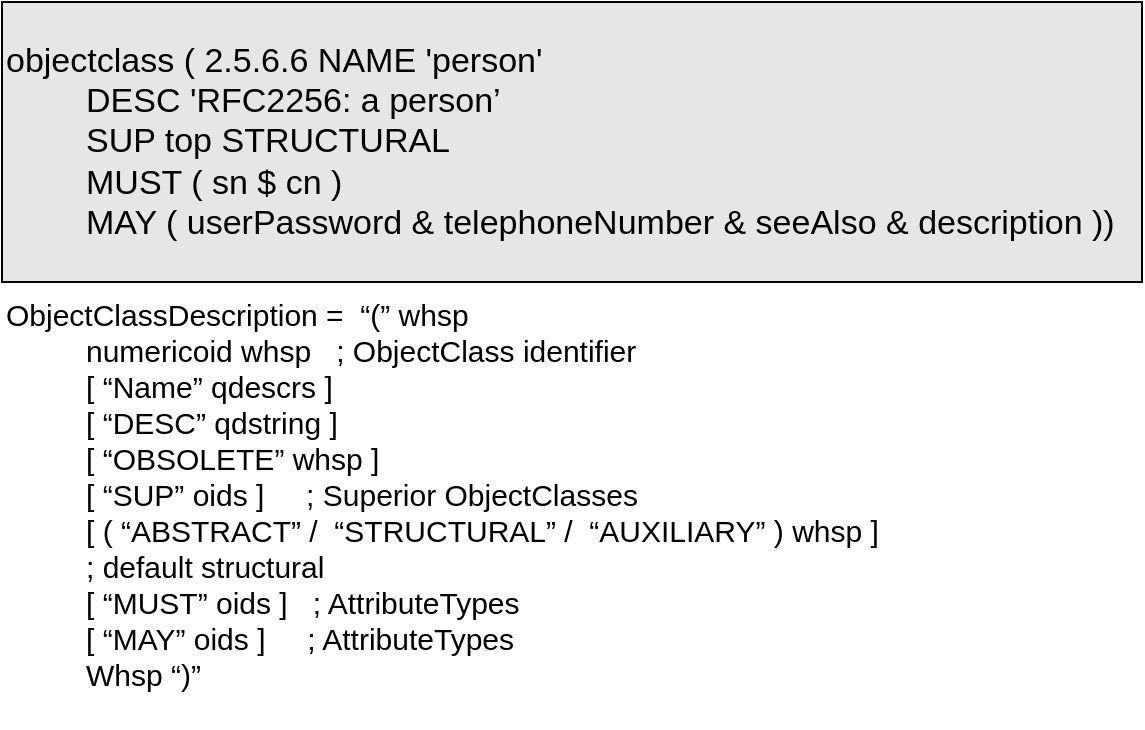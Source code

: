 <mxfile version="18.0.6" type="github">
  <diagram id="ZP-ULKYR3CjqaAM3URMg" name="Page-1">
    <mxGraphModel dx="1550" dy="803" grid="1" gridSize="10" guides="1" tooltips="1" connect="1" arrows="1" fold="1" page="1" pageScale="1" pageWidth="827" pageHeight="1169" math="0" shadow="0">
      <root>
        <mxCell id="0" />
        <mxCell id="1" parent="0" />
        <mxCell id="au_DMcLUUll7tqN3jwLT-1" value="&lt;div style=&quot;&quot;&gt;&lt;div style=&quot;font-size: 17px;&quot;&gt;&lt;div&gt;objectclass ( 2.5.6.6 NAME &#39;person&#39;&lt;/div&gt;&lt;/div&gt;&lt;/div&gt;&lt;blockquote style=&quot;margin: 0 0 0 40px; border: none; padding: 0px;&quot;&gt;&lt;div style=&quot;&quot;&gt;&lt;div style=&quot;font-size: 17px;&quot;&gt;&lt;div&gt;DESC &#39;RFC2256: a person’&lt;/div&gt;&lt;/div&gt;&lt;/div&gt;&lt;div style=&quot;&quot;&gt;&lt;div style=&quot;font-size: 17px;&quot;&gt;&lt;div&gt;SUP top STRUCTURAL&lt;/div&gt;&lt;/div&gt;&lt;/div&gt;&lt;div style=&quot;&quot;&gt;&lt;div style=&quot;font-size: 17px;&quot;&gt;&lt;div&gt;MUST ( sn $ cn )&lt;/div&gt;&lt;/div&gt;&lt;/div&gt;&lt;div style=&quot;&quot;&gt;&lt;div style=&quot;font-size: 17px;&quot;&gt;&lt;div&gt;MAY ( userPassword &amp;amp; telephoneNumber &amp;amp; seeAlso &amp;amp; description ))&lt;/div&gt;&lt;/div&gt;&lt;/div&gt;&lt;/blockquote&gt;" style="rounded=0;whiteSpace=wrap;html=1;align=left;fillColor=#E6E6E6;" vertex="1" parent="1">
          <mxGeometry x="140" y="260" width="570" height="140" as="geometry" />
        </mxCell>
        <mxCell id="au_DMcLUUll7tqN3jwLT-2" value="&lt;div style=&quot;font-size: 15px;&quot;&gt;&lt;div style=&quot;&quot;&gt;&lt;font style=&quot;font-size: 15px;&quot;&gt;ObjectClassDescription =&amp;nbsp; “(” whsp&lt;/font&gt;&lt;/div&gt;&lt;/div&gt;&lt;blockquote style=&quot;margin: 0px 0px 0px 40px; border: none; padding: 0px; font-size: 15px;&quot;&gt;&lt;div&gt;&lt;div&gt;&lt;font style=&quot;font-size: 15px;&quot;&gt;numericoid whsp&lt;span style=&quot;&quot;&gt;	&lt;span style=&quot;white-space: pre;&quot;&gt;	&lt;/span&gt;&lt;span style=&quot;white-space: pre;&quot;&gt;	&lt;/span&gt;&lt;/span&gt;; ObjectClass identifier&lt;/font&gt;&lt;/div&gt;&lt;/div&gt;&lt;div&gt;&lt;div&gt;&lt;font style=&quot;font-size: 15px;&quot;&gt;[ “Name” qdescrs ]&lt;/font&gt;&lt;/div&gt;&lt;/div&gt;&lt;div&gt;&lt;div&gt;&lt;font style=&quot;font-size: 15px;&quot;&gt;[ “DESC” qdstring ]&lt;/font&gt;&lt;/div&gt;&lt;/div&gt;&lt;div&gt;&lt;div&gt;&lt;font style=&quot;font-size: 15px;&quot;&gt;[ “OBSOLETE” whsp ]&lt;/font&gt;&lt;/div&gt;&lt;/div&gt;&lt;div&gt;&lt;div&gt;&lt;font style=&quot;font-size: 15px;&quot;&gt;[ “SUP” oids ]&lt;span style=&quot;&quot;&gt;	&lt;span style=&quot;white-space: pre;&quot;&gt;	&lt;/span&gt;&lt;span style=&quot;white-space: pre;&quot;&gt;	&lt;/span&gt;&lt;span style=&quot;white-space: pre;&quot;&gt;	&lt;/span&gt;	&lt;/span&gt;; Superior ObjectClasses&lt;/font&gt;&lt;/div&gt;&lt;/div&gt;&lt;div&gt;&lt;div&gt;&lt;font style=&quot;font-size: 15px;&quot;&gt;[ ( “ABSTRACT” /&amp;nbsp; “STRUCTURAL” /&amp;nbsp; “AUXILIARY” ) whsp ]&lt;/font&gt;&lt;/div&gt;&lt;/div&gt;&lt;div&gt;&lt;div&gt;&lt;font style=&quot;font-size: 15px;&quot;&gt;; default structural&lt;/font&gt;&lt;/div&gt;&lt;/div&gt;&lt;div&gt;&lt;div&gt;&lt;font style=&quot;font-size: 15px;&quot;&gt;[ “MUST” oids ]&lt;span style=&quot;&quot;&gt;	&lt;span style=&quot;white-space: pre;&quot;&gt;	&lt;/span&gt;&lt;span style=&quot;white-space: pre;&quot;&gt;	&lt;/span&gt;&lt;/span&gt;; AttributeTypes&lt;/font&gt;&lt;/div&gt;&lt;/div&gt;&lt;div&gt;&lt;div&gt;&lt;font style=&quot;font-size: 15px;&quot;&gt;[ “MAY” oids ]&lt;span style=&quot;&quot;&gt;	&lt;span style=&quot;white-space: pre;&quot;&gt;	&lt;/span&gt;&lt;span style=&quot;white-space: pre;&quot;&gt;	&lt;/span&gt;&lt;span style=&quot;white-space: pre;&quot;&gt;	&lt;/span&gt;	&lt;/span&gt;; AttributeTypes&lt;/font&gt;&lt;/div&gt;&lt;/div&gt;&lt;div&gt;&lt;div&gt;&lt;font style=&quot;font-size: 15px;&quot;&gt;Whsp “)”&lt;/font&gt;&lt;/div&gt;&lt;/div&gt;&lt;/blockquote&gt;&lt;div style=&quot;font-size: 15px;&quot;&gt;&lt;br&gt;&lt;/div&gt;" style="text;html=1;strokeColor=none;fillColor=none;align=left;verticalAlign=middle;whiteSpace=wrap;rounded=0;" vertex="1" parent="1">
          <mxGeometry x="140" y="500" width="560" height="30" as="geometry" />
        </mxCell>
      </root>
    </mxGraphModel>
  </diagram>
</mxfile>
